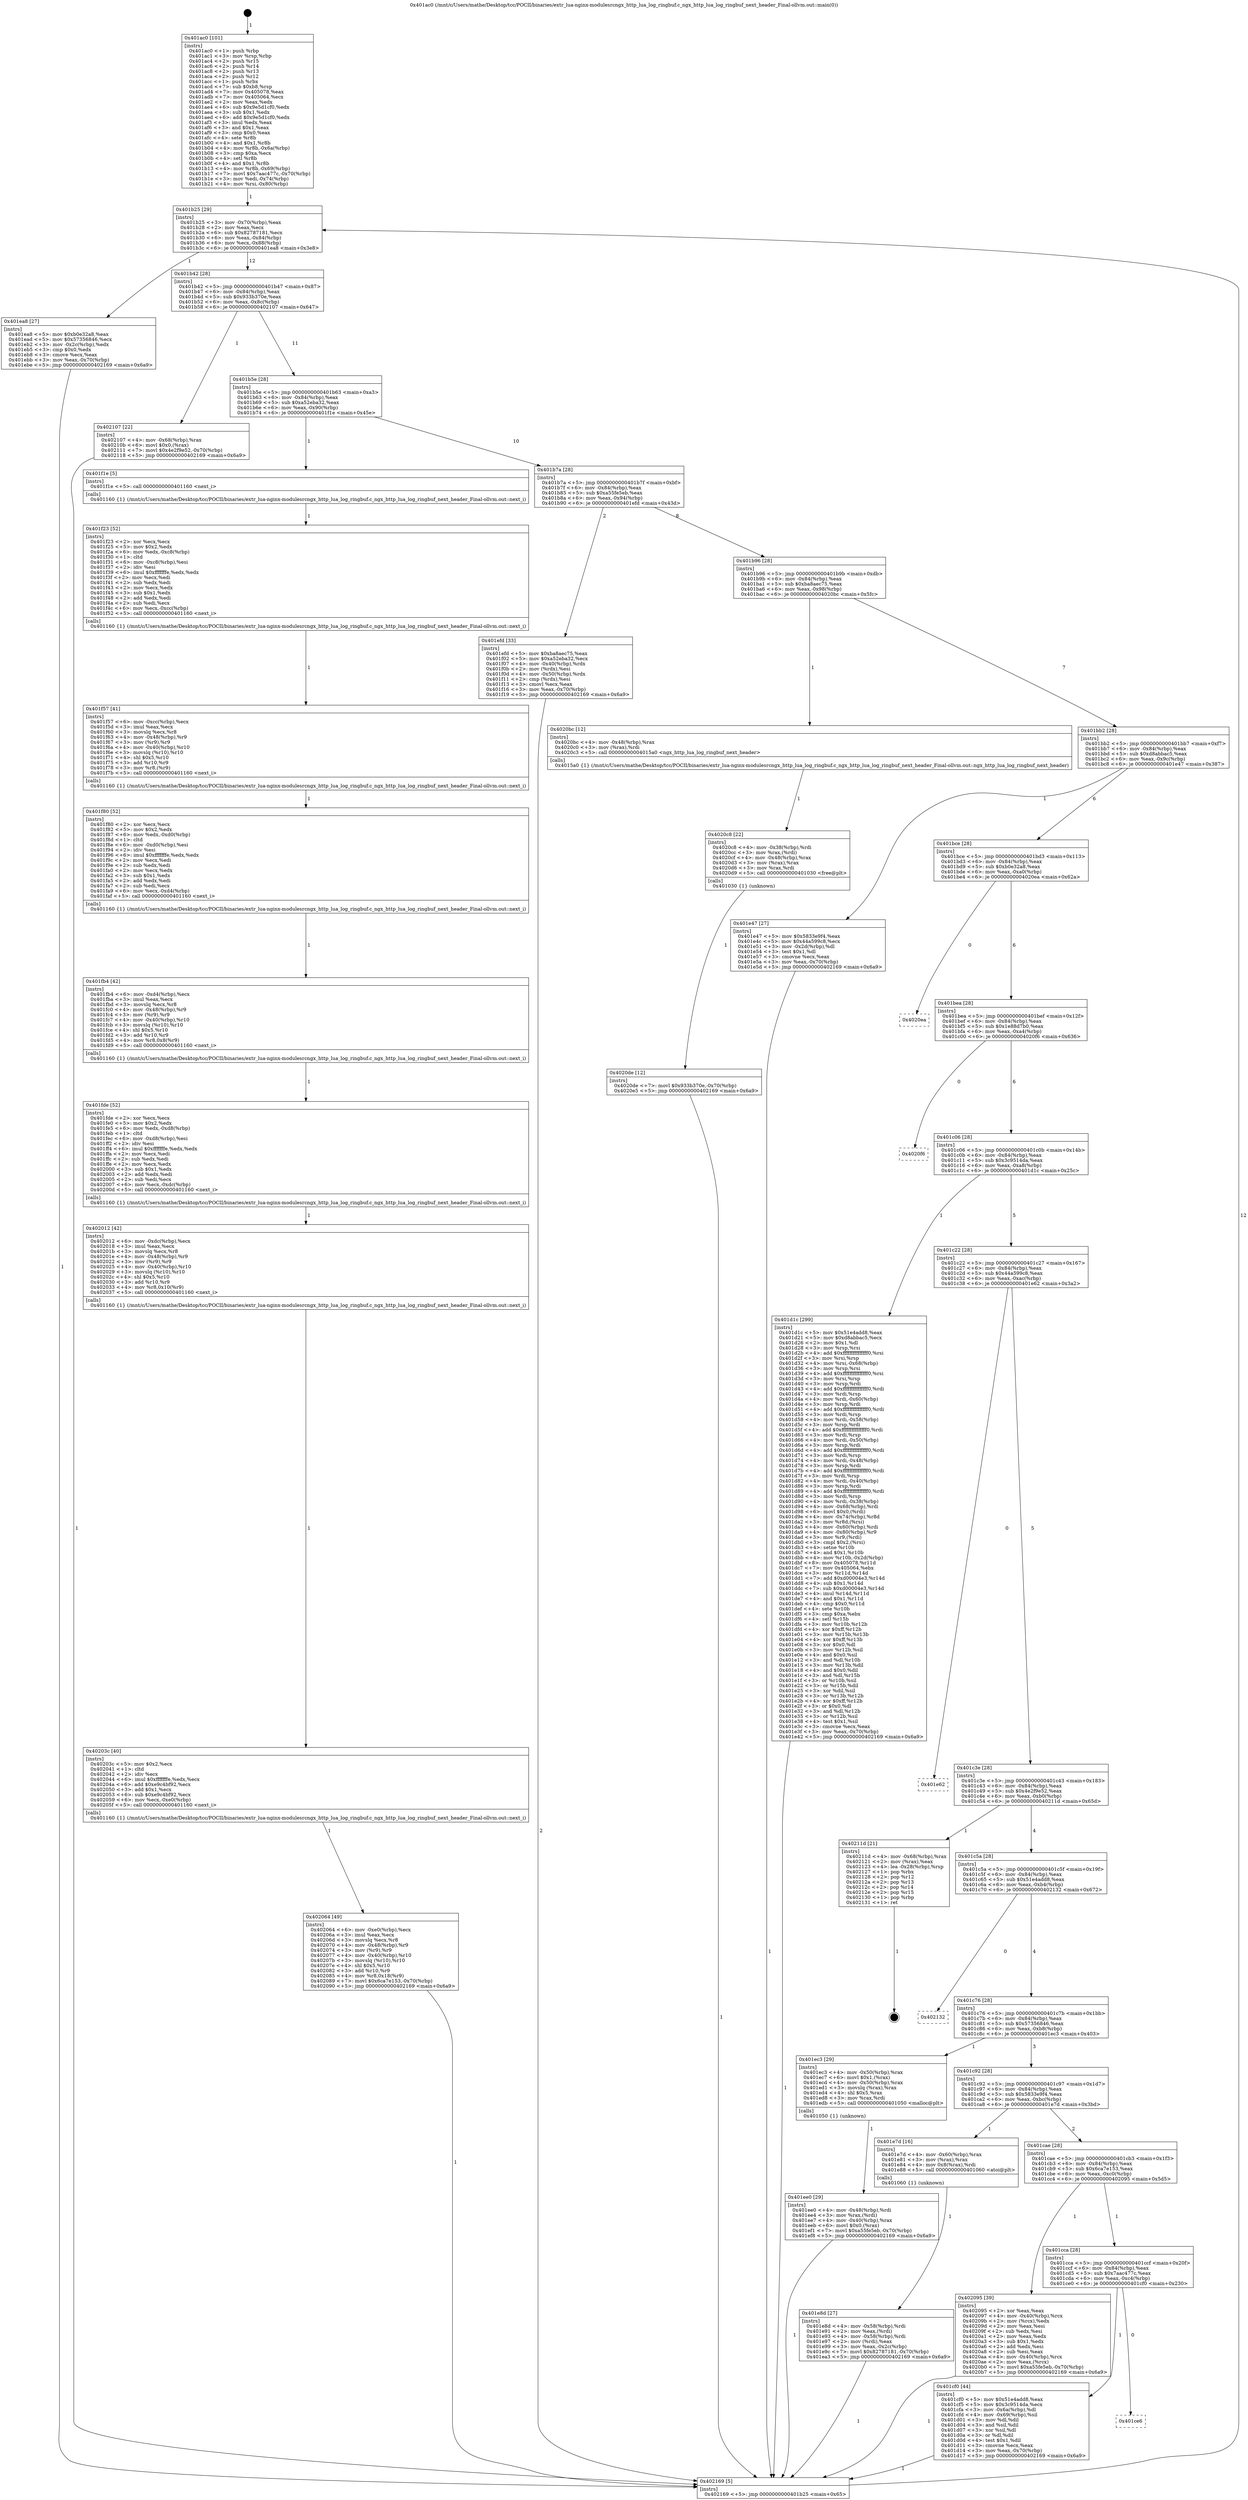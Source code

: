 digraph "0x401ac0" {
  label = "0x401ac0 (/mnt/c/Users/mathe/Desktop/tcc/POCII/binaries/extr_lua-nginx-modulesrcngx_http_lua_log_ringbuf.c_ngx_http_lua_log_ringbuf_next_header_Final-ollvm.out::main(0))"
  labelloc = "t"
  node[shape=record]

  Entry [label="",width=0.3,height=0.3,shape=circle,fillcolor=black,style=filled]
  "0x401b25" [label="{
     0x401b25 [29]\l
     | [instrs]\l
     &nbsp;&nbsp;0x401b25 \<+3\>: mov -0x70(%rbp),%eax\l
     &nbsp;&nbsp;0x401b28 \<+2\>: mov %eax,%ecx\l
     &nbsp;&nbsp;0x401b2a \<+6\>: sub $0x82787181,%ecx\l
     &nbsp;&nbsp;0x401b30 \<+6\>: mov %eax,-0x84(%rbp)\l
     &nbsp;&nbsp;0x401b36 \<+6\>: mov %ecx,-0x88(%rbp)\l
     &nbsp;&nbsp;0x401b3c \<+6\>: je 0000000000401ea8 \<main+0x3e8\>\l
  }"]
  "0x401ea8" [label="{
     0x401ea8 [27]\l
     | [instrs]\l
     &nbsp;&nbsp;0x401ea8 \<+5\>: mov $0xb0e32a8,%eax\l
     &nbsp;&nbsp;0x401ead \<+5\>: mov $0x57356846,%ecx\l
     &nbsp;&nbsp;0x401eb2 \<+3\>: mov -0x2c(%rbp),%edx\l
     &nbsp;&nbsp;0x401eb5 \<+3\>: cmp $0x0,%edx\l
     &nbsp;&nbsp;0x401eb8 \<+3\>: cmove %ecx,%eax\l
     &nbsp;&nbsp;0x401ebb \<+3\>: mov %eax,-0x70(%rbp)\l
     &nbsp;&nbsp;0x401ebe \<+5\>: jmp 0000000000402169 \<main+0x6a9\>\l
  }"]
  "0x401b42" [label="{
     0x401b42 [28]\l
     | [instrs]\l
     &nbsp;&nbsp;0x401b42 \<+5\>: jmp 0000000000401b47 \<main+0x87\>\l
     &nbsp;&nbsp;0x401b47 \<+6\>: mov -0x84(%rbp),%eax\l
     &nbsp;&nbsp;0x401b4d \<+5\>: sub $0x933b370e,%eax\l
     &nbsp;&nbsp;0x401b52 \<+6\>: mov %eax,-0x8c(%rbp)\l
     &nbsp;&nbsp;0x401b58 \<+6\>: je 0000000000402107 \<main+0x647\>\l
  }"]
  Exit [label="",width=0.3,height=0.3,shape=circle,fillcolor=black,style=filled,peripheries=2]
  "0x402107" [label="{
     0x402107 [22]\l
     | [instrs]\l
     &nbsp;&nbsp;0x402107 \<+4\>: mov -0x68(%rbp),%rax\l
     &nbsp;&nbsp;0x40210b \<+6\>: movl $0x0,(%rax)\l
     &nbsp;&nbsp;0x402111 \<+7\>: movl $0x4e2f9e52,-0x70(%rbp)\l
     &nbsp;&nbsp;0x402118 \<+5\>: jmp 0000000000402169 \<main+0x6a9\>\l
  }"]
  "0x401b5e" [label="{
     0x401b5e [28]\l
     | [instrs]\l
     &nbsp;&nbsp;0x401b5e \<+5\>: jmp 0000000000401b63 \<main+0xa3\>\l
     &nbsp;&nbsp;0x401b63 \<+6\>: mov -0x84(%rbp),%eax\l
     &nbsp;&nbsp;0x401b69 \<+5\>: sub $0xa52eba32,%eax\l
     &nbsp;&nbsp;0x401b6e \<+6\>: mov %eax,-0x90(%rbp)\l
     &nbsp;&nbsp;0x401b74 \<+6\>: je 0000000000401f1e \<main+0x45e\>\l
  }"]
  "0x4020de" [label="{
     0x4020de [12]\l
     | [instrs]\l
     &nbsp;&nbsp;0x4020de \<+7\>: movl $0x933b370e,-0x70(%rbp)\l
     &nbsp;&nbsp;0x4020e5 \<+5\>: jmp 0000000000402169 \<main+0x6a9\>\l
  }"]
  "0x401f1e" [label="{
     0x401f1e [5]\l
     | [instrs]\l
     &nbsp;&nbsp;0x401f1e \<+5\>: call 0000000000401160 \<next_i\>\l
     | [calls]\l
     &nbsp;&nbsp;0x401160 \{1\} (/mnt/c/Users/mathe/Desktop/tcc/POCII/binaries/extr_lua-nginx-modulesrcngx_http_lua_log_ringbuf.c_ngx_http_lua_log_ringbuf_next_header_Final-ollvm.out::next_i)\l
  }"]
  "0x401b7a" [label="{
     0x401b7a [28]\l
     | [instrs]\l
     &nbsp;&nbsp;0x401b7a \<+5\>: jmp 0000000000401b7f \<main+0xbf\>\l
     &nbsp;&nbsp;0x401b7f \<+6\>: mov -0x84(%rbp),%eax\l
     &nbsp;&nbsp;0x401b85 \<+5\>: sub $0xa55fe5eb,%eax\l
     &nbsp;&nbsp;0x401b8a \<+6\>: mov %eax,-0x94(%rbp)\l
     &nbsp;&nbsp;0x401b90 \<+6\>: je 0000000000401efd \<main+0x43d\>\l
  }"]
  "0x4020c8" [label="{
     0x4020c8 [22]\l
     | [instrs]\l
     &nbsp;&nbsp;0x4020c8 \<+4\>: mov -0x38(%rbp),%rdi\l
     &nbsp;&nbsp;0x4020cc \<+3\>: mov %rax,(%rdi)\l
     &nbsp;&nbsp;0x4020cf \<+4\>: mov -0x48(%rbp),%rax\l
     &nbsp;&nbsp;0x4020d3 \<+3\>: mov (%rax),%rax\l
     &nbsp;&nbsp;0x4020d6 \<+3\>: mov %rax,%rdi\l
     &nbsp;&nbsp;0x4020d9 \<+5\>: call 0000000000401030 \<free@plt\>\l
     | [calls]\l
     &nbsp;&nbsp;0x401030 \{1\} (unknown)\l
  }"]
  "0x401efd" [label="{
     0x401efd [33]\l
     | [instrs]\l
     &nbsp;&nbsp;0x401efd \<+5\>: mov $0xba8aec75,%eax\l
     &nbsp;&nbsp;0x401f02 \<+5\>: mov $0xa52eba32,%ecx\l
     &nbsp;&nbsp;0x401f07 \<+4\>: mov -0x40(%rbp),%rdx\l
     &nbsp;&nbsp;0x401f0b \<+2\>: mov (%rdx),%esi\l
     &nbsp;&nbsp;0x401f0d \<+4\>: mov -0x50(%rbp),%rdx\l
     &nbsp;&nbsp;0x401f11 \<+2\>: cmp (%rdx),%esi\l
     &nbsp;&nbsp;0x401f13 \<+3\>: cmovl %ecx,%eax\l
     &nbsp;&nbsp;0x401f16 \<+3\>: mov %eax,-0x70(%rbp)\l
     &nbsp;&nbsp;0x401f19 \<+5\>: jmp 0000000000402169 \<main+0x6a9\>\l
  }"]
  "0x401b96" [label="{
     0x401b96 [28]\l
     | [instrs]\l
     &nbsp;&nbsp;0x401b96 \<+5\>: jmp 0000000000401b9b \<main+0xdb\>\l
     &nbsp;&nbsp;0x401b9b \<+6\>: mov -0x84(%rbp),%eax\l
     &nbsp;&nbsp;0x401ba1 \<+5\>: sub $0xba8aec75,%eax\l
     &nbsp;&nbsp;0x401ba6 \<+6\>: mov %eax,-0x98(%rbp)\l
     &nbsp;&nbsp;0x401bac \<+6\>: je 00000000004020bc \<main+0x5fc\>\l
  }"]
  "0x402064" [label="{
     0x402064 [49]\l
     | [instrs]\l
     &nbsp;&nbsp;0x402064 \<+6\>: mov -0xe0(%rbp),%ecx\l
     &nbsp;&nbsp;0x40206a \<+3\>: imul %eax,%ecx\l
     &nbsp;&nbsp;0x40206d \<+3\>: movslq %ecx,%r8\l
     &nbsp;&nbsp;0x402070 \<+4\>: mov -0x48(%rbp),%r9\l
     &nbsp;&nbsp;0x402074 \<+3\>: mov (%r9),%r9\l
     &nbsp;&nbsp;0x402077 \<+4\>: mov -0x40(%rbp),%r10\l
     &nbsp;&nbsp;0x40207b \<+3\>: movslq (%r10),%r10\l
     &nbsp;&nbsp;0x40207e \<+4\>: shl $0x5,%r10\l
     &nbsp;&nbsp;0x402082 \<+3\>: add %r10,%r9\l
     &nbsp;&nbsp;0x402085 \<+4\>: mov %r8,0x18(%r9)\l
     &nbsp;&nbsp;0x402089 \<+7\>: movl $0x6ca7e153,-0x70(%rbp)\l
     &nbsp;&nbsp;0x402090 \<+5\>: jmp 0000000000402169 \<main+0x6a9\>\l
  }"]
  "0x4020bc" [label="{
     0x4020bc [12]\l
     | [instrs]\l
     &nbsp;&nbsp;0x4020bc \<+4\>: mov -0x48(%rbp),%rax\l
     &nbsp;&nbsp;0x4020c0 \<+3\>: mov (%rax),%rdi\l
     &nbsp;&nbsp;0x4020c3 \<+5\>: call 00000000004015a0 \<ngx_http_lua_log_ringbuf_next_header\>\l
     | [calls]\l
     &nbsp;&nbsp;0x4015a0 \{1\} (/mnt/c/Users/mathe/Desktop/tcc/POCII/binaries/extr_lua-nginx-modulesrcngx_http_lua_log_ringbuf.c_ngx_http_lua_log_ringbuf_next_header_Final-ollvm.out::ngx_http_lua_log_ringbuf_next_header)\l
  }"]
  "0x401bb2" [label="{
     0x401bb2 [28]\l
     | [instrs]\l
     &nbsp;&nbsp;0x401bb2 \<+5\>: jmp 0000000000401bb7 \<main+0xf7\>\l
     &nbsp;&nbsp;0x401bb7 \<+6\>: mov -0x84(%rbp),%eax\l
     &nbsp;&nbsp;0x401bbd \<+5\>: sub $0xd8abbac5,%eax\l
     &nbsp;&nbsp;0x401bc2 \<+6\>: mov %eax,-0x9c(%rbp)\l
     &nbsp;&nbsp;0x401bc8 \<+6\>: je 0000000000401e47 \<main+0x387\>\l
  }"]
  "0x40203c" [label="{
     0x40203c [40]\l
     | [instrs]\l
     &nbsp;&nbsp;0x40203c \<+5\>: mov $0x2,%ecx\l
     &nbsp;&nbsp;0x402041 \<+1\>: cltd\l
     &nbsp;&nbsp;0x402042 \<+2\>: idiv %ecx\l
     &nbsp;&nbsp;0x402044 \<+6\>: imul $0xfffffffe,%edx,%ecx\l
     &nbsp;&nbsp;0x40204a \<+6\>: add $0xe9c4bf92,%ecx\l
     &nbsp;&nbsp;0x402050 \<+3\>: add $0x1,%ecx\l
     &nbsp;&nbsp;0x402053 \<+6\>: sub $0xe9c4bf92,%ecx\l
     &nbsp;&nbsp;0x402059 \<+6\>: mov %ecx,-0xe0(%rbp)\l
     &nbsp;&nbsp;0x40205f \<+5\>: call 0000000000401160 \<next_i\>\l
     | [calls]\l
     &nbsp;&nbsp;0x401160 \{1\} (/mnt/c/Users/mathe/Desktop/tcc/POCII/binaries/extr_lua-nginx-modulesrcngx_http_lua_log_ringbuf.c_ngx_http_lua_log_ringbuf_next_header_Final-ollvm.out::next_i)\l
  }"]
  "0x401e47" [label="{
     0x401e47 [27]\l
     | [instrs]\l
     &nbsp;&nbsp;0x401e47 \<+5\>: mov $0x5833e9f4,%eax\l
     &nbsp;&nbsp;0x401e4c \<+5\>: mov $0x44a599c8,%ecx\l
     &nbsp;&nbsp;0x401e51 \<+3\>: mov -0x2d(%rbp),%dl\l
     &nbsp;&nbsp;0x401e54 \<+3\>: test $0x1,%dl\l
     &nbsp;&nbsp;0x401e57 \<+3\>: cmovne %ecx,%eax\l
     &nbsp;&nbsp;0x401e5a \<+3\>: mov %eax,-0x70(%rbp)\l
     &nbsp;&nbsp;0x401e5d \<+5\>: jmp 0000000000402169 \<main+0x6a9\>\l
  }"]
  "0x401bce" [label="{
     0x401bce [28]\l
     | [instrs]\l
     &nbsp;&nbsp;0x401bce \<+5\>: jmp 0000000000401bd3 \<main+0x113\>\l
     &nbsp;&nbsp;0x401bd3 \<+6\>: mov -0x84(%rbp),%eax\l
     &nbsp;&nbsp;0x401bd9 \<+5\>: sub $0xb0e32a8,%eax\l
     &nbsp;&nbsp;0x401bde \<+6\>: mov %eax,-0xa0(%rbp)\l
     &nbsp;&nbsp;0x401be4 \<+6\>: je 00000000004020ea \<main+0x62a\>\l
  }"]
  "0x402012" [label="{
     0x402012 [42]\l
     | [instrs]\l
     &nbsp;&nbsp;0x402012 \<+6\>: mov -0xdc(%rbp),%ecx\l
     &nbsp;&nbsp;0x402018 \<+3\>: imul %eax,%ecx\l
     &nbsp;&nbsp;0x40201b \<+3\>: movslq %ecx,%r8\l
     &nbsp;&nbsp;0x40201e \<+4\>: mov -0x48(%rbp),%r9\l
     &nbsp;&nbsp;0x402022 \<+3\>: mov (%r9),%r9\l
     &nbsp;&nbsp;0x402025 \<+4\>: mov -0x40(%rbp),%r10\l
     &nbsp;&nbsp;0x402029 \<+3\>: movslq (%r10),%r10\l
     &nbsp;&nbsp;0x40202c \<+4\>: shl $0x5,%r10\l
     &nbsp;&nbsp;0x402030 \<+3\>: add %r10,%r9\l
     &nbsp;&nbsp;0x402033 \<+4\>: mov %r8,0x10(%r9)\l
     &nbsp;&nbsp;0x402037 \<+5\>: call 0000000000401160 \<next_i\>\l
     | [calls]\l
     &nbsp;&nbsp;0x401160 \{1\} (/mnt/c/Users/mathe/Desktop/tcc/POCII/binaries/extr_lua-nginx-modulesrcngx_http_lua_log_ringbuf.c_ngx_http_lua_log_ringbuf_next_header_Final-ollvm.out::next_i)\l
  }"]
  "0x4020ea" [label="{
     0x4020ea\l
  }", style=dashed]
  "0x401bea" [label="{
     0x401bea [28]\l
     | [instrs]\l
     &nbsp;&nbsp;0x401bea \<+5\>: jmp 0000000000401bef \<main+0x12f\>\l
     &nbsp;&nbsp;0x401bef \<+6\>: mov -0x84(%rbp),%eax\l
     &nbsp;&nbsp;0x401bf5 \<+5\>: sub $0x1e88d7b0,%eax\l
     &nbsp;&nbsp;0x401bfa \<+6\>: mov %eax,-0xa4(%rbp)\l
     &nbsp;&nbsp;0x401c00 \<+6\>: je 00000000004020f6 \<main+0x636\>\l
  }"]
  "0x401fde" [label="{
     0x401fde [52]\l
     | [instrs]\l
     &nbsp;&nbsp;0x401fde \<+2\>: xor %ecx,%ecx\l
     &nbsp;&nbsp;0x401fe0 \<+5\>: mov $0x2,%edx\l
     &nbsp;&nbsp;0x401fe5 \<+6\>: mov %edx,-0xd8(%rbp)\l
     &nbsp;&nbsp;0x401feb \<+1\>: cltd\l
     &nbsp;&nbsp;0x401fec \<+6\>: mov -0xd8(%rbp),%esi\l
     &nbsp;&nbsp;0x401ff2 \<+2\>: idiv %esi\l
     &nbsp;&nbsp;0x401ff4 \<+6\>: imul $0xfffffffe,%edx,%edx\l
     &nbsp;&nbsp;0x401ffa \<+2\>: mov %ecx,%edi\l
     &nbsp;&nbsp;0x401ffc \<+2\>: sub %edx,%edi\l
     &nbsp;&nbsp;0x401ffe \<+2\>: mov %ecx,%edx\l
     &nbsp;&nbsp;0x402000 \<+3\>: sub $0x1,%edx\l
     &nbsp;&nbsp;0x402003 \<+2\>: add %edx,%edi\l
     &nbsp;&nbsp;0x402005 \<+2\>: sub %edi,%ecx\l
     &nbsp;&nbsp;0x402007 \<+6\>: mov %ecx,-0xdc(%rbp)\l
     &nbsp;&nbsp;0x40200d \<+5\>: call 0000000000401160 \<next_i\>\l
     | [calls]\l
     &nbsp;&nbsp;0x401160 \{1\} (/mnt/c/Users/mathe/Desktop/tcc/POCII/binaries/extr_lua-nginx-modulesrcngx_http_lua_log_ringbuf.c_ngx_http_lua_log_ringbuf_next_header_Final-ollvm.out::next_i)\l
  }"]
  "0x4020f6" [label="{
     0x4020f6\l
  }", style=dashed]
  "0x401c06" [label="{
     0x401c06 [28]\l
     | [instrs]\l
     &nbsp;&nbsp;0x401c06 \<+5\>: jmp 0000000000401c0b \<main+0x14b\>\l
     &nbsp;&nbsp;0x401c0b \<+6\>: mov -0x84(%rbp),%eax\l
     &nbsp;&nbsp;0x401c11 \<+5\>: sub $0x3c9514da,%eax\l
     &nbsp;&nbsp;0x401c16 \<+6\>: mov %eax,-0xa8(%rbp)\l
     &nbsp;&nbsp;0x401c1c \<+6\>: je 0000000000401d1c \<main+0x25c\>\l
  }"]
  "0x401fb4" [label="{
     0x401fb4 [42]\l
     | [instrs]\l
     &nbsp;&nbsp;0x401fb4 \<+6\>: mov -0xd4(%rbp),%ecx\l
     &nbsp;&nbsp;0x401fba \<+3\>: imul %eax,%ecx\l
     &nbsp;&nbsp;0x401fbd \<+3\>: movslq %ecx,%r8\l
     &nbsp;&nbsp;0x401fc0 \<+4\>: mov -0x48(%rbp),%r9\l
     &nbsp;&nbsp;0x401fc4 \<+3\>: mov (%r9),%r9\l
     &nbsp;&nbsp;0x401fc7 \<+4\>: mov -0x40(%rbp),%r10\l
     &nbsp;&nbsp;0x401fcb \<+3\>: movslq (%r10),%r10\l
     &nbsp;&nbsp;0x401fce \<+4\>: shl $0x5,%r10\l
     &nbsp;&nbsp;0x401fd2 \<+3\>: add %r10,%r9\l
     &nbsp;&nbsp;0x401fd5 \<+4\>: mov %r8,0x8(%r9)\l
     &nbsp;&nbsp;0x401fd9 \<+5\>: call 0000000000401160 \<next_i\>\l
     | [calls]\l
     &nbsp;&nbsp;0x401160 \{1\} (/mnt/c/Users/mathe/Desktop/tcc/POCII/binaries/extr_lua-nginx-modulesrcngx_http_lua_log_ringbuf.c_ngx_http_lua_log_ringbuf_next_header_Final-ollvm.out::next_i)\l
  }"]
  "0x401d1c" [label="{
     0x401d1c [299]\l
     | [instrs]\l
     &nbsp;&nbsp;0x401d1c \<+5\>: mov $0x51e4add8,%eax\l
     &nbsp;&nbsp;0x401d21 \<+5\>: mov $0xd8abbac5,%ecx\l
     &nbsp;&nbsp;0x401d26 \<+2\>: mov $0x1,%dl\l
     &nbsp;&nbsp;0x401d28 \<+3\>: mov %rsp,%rsi\l
     &nbsp;&nbsp;0x401d2b \<+4\>: add $0xfffffffffffffff0,%rsi\l
     &nbsp;&nbsp;0x401d2f \<+3\>: mov %rsi,%rsp\l
     &nbsp;&nbsp;0x401d32 \<+4\>: mov %rsi,-0x68(%rbp)\l
     &nbsp;&nbsp;0x401d36 \<+3\>: mov %rsp,%rsi\l
     &nbsp;&nbsp;0x401d39 \<+4\>: add $0xfffffffffffffff0,%rsi\l
     &nbsp;&nbsp;0x401d3d \<+3\>: mov %rsi,%rsp\l
     &nbsp;&nbsp;0x401d40 \<+3\>: mov %rsp,%rdi\l
     &nbsp;&nbsp;0x401d43 \<+4\>: add $0xfffffffffffffff0,%rdi\l
     &nbsp;&nbsp;0x401d47 \<+3\>: mov %rdi,%rsp\l
     &nbsp;&nbsp;0x401d4a \<+4\>: mov %rdi,-0x60(%rbp)\l
     &nbsp;&nbsp;0x401d4e \<+3\>: mov %rsp,%rdi\l
     &nbsp;&nbsp;0x401d51 \<+4\>: add $0xfffffffffffffff0,%rdi\l
     &nbsp;&nbsp;0x401d55 \<+3\>: mov %rdi,%rsp\l
     &nbsp;&nbsp;0x401d58 \<+4\>: mov %rdi,-0x58(%rbp)\l
     &nbsp;&nbsp;0x401d5c \<+3\>: mov %rsp,%rdi\l
     &nbsp;&nbsp;0x401d5f \<+4\>: add $0xfffffffffffffff0,%rdi\l
     &nbsp;&nbsp;0x401d63 \<+3\>: mov %rdi,%rsp\l
     &nbsp;&nbsp;0x401d66 \<+4\>: mov %rdi,-0x50(%rbp)\l
     &nbsp;&nbsp;0x401d6a \<+3\>: mov %rsp,%rdi\l
     &nbsp;&nbsp;0x401d6d \<+4\>: add $0xfffffffffffffff0,%rdi\l
     &nbsp;&nbsp;0x401d71 \<+3\>: mov %rdi,%rsp\l
     &nbsp;&nbsp;0x401d74 \<+4\>: mov %rdi,-0x48(%rbp)\l
     &nbsp;&nbsp;0x401d78 \<+3\>: mov %rsp,%rdi\l
     &nbsp;&nbsp;0x401d7b \<+4\>: add $0xfffffffffffffff0,%rdi\l
     &nbsp;&nbsp;0x401d7f \<+3\>: mov %rdi,%rsp\l
     &nbsp;&nbsp;0x401d82 \<+4\>: mov %rdi,-0x40(%rbp)\l
     &nbsp;&nbsp;0x401d86 \<+3\>: mov %rsp,%rdi\l
     &nbsp;&nbsp;0x401d89 \<+4\>: add $0xfffffffffffffff0,%rdi\l
     &nbsp;&nbsp;0x401d8d \<+3\>: mov %rdi,%rsp\l
     &nbsp;&nbsp;0x401d90 \<+4\>: mov %rdi,-0x38(%rbp)\l
     &nbsp;&nbsp;0x401d94 \<+4\>: mov -0x68(%rbp),%rdi\l
     &nbsp;&nbsp;0x401d98 \<+6\>: movl $0x0,(%rdi)\l
     &nbsp;&nbsp;0x401d9e \<+4\>: mov -0x74(%rbp),%r8d\l
     &nbsp;&nbsp;0x401da2 \<+3\>: mov %r8d,(%rsi)\l
     &nbsp;&nbsp;0x401da5 \<+4\>: mov -0x60(%rbp),%rdi\l
     &nbsp;&nbsp;0x401da9 \<+4\>: mov -0x80(%rbp),%r9\l
     &nbsp;&nbsp;0x401dad \<+3\>: mov %r9,(%rdi)\l
     &nbsp;&nbsp;0x401db0 \<+3\>: cmpl $0x2,(%rsi)\l
     &nbsp;&nbsp;0x401db3 \<+4\>: setne %r10b\l
     &nbsp;&nbsp;0x401db7 \<+4\>: and $0x1,%r10b\l
     &nbsp;&nbsp;0x401dbb \<+4\>: mov %r10b,-0x2d(%rbp)\l
     &nbsp;&nbsp;0x401dbf \<+8\>: mov 0x405078,%r11d\l
     &nbsp;&nbsp;0x401dc7 \<+7\>: mov 0x405064,%ebx\l
     &nbsp;&nbsp;0x401dce \<+3\>: mov %r11d,%r14d\l
     &nbsp;&nbsp;0x401dd1 \<+7\>: add $0xd00004e3,%r14d\l
     &nbsp;&nbsp;0x401dd8 \<+4\>: sub $0x1,%r14d\l
     &nbsp;&nbsp;0x401ddc \<+7\>: sub $0xd00004e3,%r14d\l
     &nbsp;&nbsp;0x401de3 \<+4\>: imul %r14d,%r11d\l
     &nbsp;&nbsp;0x401de7 \<+4\>: and $0x1,%r11d\l
     &nbsp;&nbsp;0x401deb \<+4\>: cmp $0x0,%r11d\l
     &nbsp;&nbsp;0x401def \<+4\>: sete %r10b\l
     &nbsp;&nbsp;0x401df3 \<+3\>: cmp $0xa,%ebx\l
     &nbsp;&nbsp;0x401df6 \<+4\>: setl %r15b\l
     &nbsp;&nbsp;0x401dfa \<+3\>: mov %r10b,%r12b\l
     &nbsp;&nbsp;0x401dfd \<+4\>: xor $0xff,%r12b\l
     &nbsp;&nbsp;0x401e01 \<+3\>: mov %r15b,%r13b\l
     &nbsp;&nbsp;0x401e04 \<+4\>: xor $0xff,%r13b\l
     &nbsp;&nbsp;0x401e08 \<+3\>: xor $0x0,%dl\l
     &nbsp;&nbsp;0x401e0b \<+3\>: mov %r12b,%sil\l
     &nbsp;&nbsp;0x401e0e \<+4\>: and $0x0,%sil\l
     &nbsp;&nbsp;0x401e12 \<+3\>: and %dl,%r10b\l
     &nbsp;&nbsp;0x401e15 \<+3\>: mov %r13b,%dil\l
     &nbsp;&nbsp;0x401e18 \<+4\>: and $0x0,%dil\l
     &nbsp;&nbsp;0x401e1c \<+3\>: and %dl,%r15b\l
     &nbsp;&nbsp;0x401e1f \<+3\>: or %r10b,%sil\l
     &nbsp;&nbsp;0x401e22 \<+3\>: or %r15b,%dil\l
     &nbsp;&nbsp;0x401e25 \<+3\>: xor %dil,%sil\l
     &nbsp;&nbsp;0x401e28 \<+3\>: or %r13b,%r12b\l
     &nbsp;&nbsp;0x401e2b \<+4\>: xor $0xff,%r12b\l
     &nbsp;&nbsp;0x401e2f \<+3\>: or $0x0,%dl\l
     &nbsp;&nbsp;0x401e32 \<+3\>: and %dl,%r12b\l
     &nbsp;&nbsp;0x401e35 \<+3\>: or %r12b,%sil\l
     &nbsp;&nbsp;0x401e38 \<+4\>: test $0x1,%sil\l
     &nbsp;&nbsp;0x401e3c \<+3\>: cmovne %ecx,%eax\l
     &nbsp;&nbsp;0x401e3f \<+3\>: mov %eax,-0x70(%rbp)\l
     &nbsp;&nbsp;0x401e42 \<+5\>: jmp 0000000000402169 \<main+0x6a9\>\l
  }"]
  "0x401c22" [label="{
     0x401c22 [28]\l
     | [instrs]\l
     &nbsp;&nbsp;0x401c22 \<+5\>: jmp 0000000000401c27 \<main+0x167\>\l
     &nbsp;&nbsp;0x401c27 \<+6\>: mov -0x84(%rbp),%eax\l
     &nbsp;&nbsp;0x401c2d \<+5\>: sub $0x44a599c8,%eax\l
     &nbsp;&nbsp;0x401c32 \<+6\>: mov %eax,-0xac(%rbp)\l
     &nbsp;&nbsp;0x401c38 \<+6\>: je 0000000000401e62 \<main+0x3a2\>\l
  }"]
  "0x401f80" [label="{
     0x401f80 [52]\l
     | [instrs]\l
     &nbsp;&nbsp;0x401f80 \<+2\>: xor %ecx,%ecx\l
     &nbsp;&nbsp;0x401f82 \<+5\>: mov $0x2,%edx\l
     &nbsp;&nbsp;0x401f87 \<+6\>: mov %edx,-0xd0(%rbp)\l
     &nbsp;&nbsp;0x401f8d \<+1\>: cltd\l
     &nbsp;&nbsp;0x401f8e \<+6\>: mov -0xd0(%rbp),%esi\l
     &nbsp;&nbsp;0x401f94 \<+2\>: idiv %esi\l
     &nbsp;&nbsp;0x401f96 \<+6\>: imul $0xfffffffe,%edx,%edx\l
     &nbsp;&nbsp;0x401f9c \<+2\>: mov %ecx,%edi\l
     &nbsp;&nbsp;0x401f9e \<+2\>: sub %edx,%edi\l
     &nbsp;&nbsp;0x401fa0 \<+2\>: mov %ecx,%edx\l
     &nbsp;&nbsp;0x401fa2 \<+3\>: sub $0x1,%edx\l
     &nbsp;&nbsp;0x401fa5 \<+2\>: add %edx,%edi\l
     &nbsp;&nbsp;0x401fa7 \<+2\>: sub %edi,%ecx\l
     &nbsp;&nbsp;0x401fa9 \<+6\>: mov %ecx,-0xd4(%rbp)\l
     &nbsp;&nbsp;0x401faf \<+5\>: call 0000000000401160 \<next_i\>\l
     | [calls]\l
     &nbsp;&nbsp;0x401160 \{1\} (/mnt/c/Users/mathe/Desktop/tcc/POCII/binaries/extr_lua-nginx-modulesrcngx_http_lua_log_ringbuf.c_ngx_http_lua_log_ringbuf_next_header_Final-ollvm.out::next_i)\l
  }"]
  "0x401e62" [label="{
     0x401e62\l
  }", style=dashed]
  "0x401c3e" [label="{
     0x401c3e [28]\l
     | [instrs]\l
     &nbsp;&nbsp;0x401c3e \<+5\>: jmp 0000000000401c43 \<main+0x183\>\l
     &nbsp;&nbsp;0x401c43 \<+6\>: mov -0x84(%rbp),%eax\l
     &nbsp;&nbsp;0x401c49 \<+5\>: sub $0x4e2f9e52,%eax\l
     &nbsp;&nbsp;0x401c4e \<+6\>: mov %eax,-0xb0(%rbp)\l
     &nbsp;&nbsp;0x401c54 \<+6\>: je 000000000040211d \<main+0x65d\>\l
  }"]
  "0x401f57" [label="{
     0x401f57 [41]\l
     | [instrs]\l
     &nbsp;&nbsp;0x401f57 \<+6\>: mov -0xcc(%rbp),%ecx\l
     &nbsp;&nbsp;0x401f5d \<+3\>: imul %eax,%ecx\l
     &nbsp;&nbsp;0x401f60 \<+3\>: movslq %ecx,%r8\l
     &nbsp;&nbsp;0x401f63 \<+4\>: mov -0x48(%rbp),%r9\l
     &nbsp;&nbsp;0x401f67 \<+3\>: mov (%r9),%r9\l
     &nbsp;&nbsp;0x401f6a \<+4\>: mov -0x40(%rbp),%r10\l
     &nbsp;&nbsp;0x401f6e \<+3\>: movslq (%r10),%r10\l
     &nbsp;&nbsp;0x401f71 \<+4\>: shl $0x5,%r10\l
     &nbsp;&nbsp;0x401f75 \<+3\>: add %r10,%r9\l
     &nbsp;&nbsp;0x401f78 \<+3\>: mov %r8,(%r9)\l
     &nbsp;&nbsp;0x401f7b \<+5\>: call 0000000000401160 \<next_i\>\l
     | [calls]\l
     &nbsp;&nbsp;0x401160 \{1\} (/mnt/c/Users/mathe/Desktop/tcc/POCII/binaries/extr_lua-nginx-modulesrcngx_http_lua_log_ringbuf.c_ngx_http_lua_log_ringbuf_next_header_Final-ollvm.out::next_i)\l
  }"]
  "0x40211d" [label="{
     0x40211d [21]\l
     | [instrs]\l
     &nbsp;&nbsp;0x40211d \<+4\>: mov -0x68(%rbp),%rax\l
     &nbsp;&nbsp;0x402121 \<+2\>: mov (%rax),%eax\l
     &nbsp;&nbsp;0x402123 \<+4\>: lea -0x28(%rbp),%rsp\l
     &nbsp;&nbsp;0x402127 \<+1\>: pop %rbx\l
     &nbsp;&nbsp;0x402128 \<+2\>: pop %r12\l
     &nbsp;&nbsp;0x40212a \<+2\>: pop %r13\l
     &nbsp;&nbsp;0x40212c \<+2\>: pop %r14\l
     &nbsp;&nbsp;0x40212e \<+2\>: pop %r15\l
     &nbsp;&nbsp;0x402130 \<+1\>: pop %rbp\l
     &nbsp;&nbsp;0x402131 \<+1\>: ret\l
  }"]
  "0x401c5a" [label="{
     0x401c5a [28]\l
     | [instrs]\l
     &nbsp;&nbsp;0x401c5a \<+5\>: jmp 0000000000401c5f \<main+0x19f\>\l
     &nbsp;&nbsp;0x401c5f \<+6\>: mov -0x84(%rbp),%eax\l
     &nbsp;&nbsp;0x401c65 \<+5\>: sub $0x51e4add8,%eax\l
     &nbsp;&nbsp;0x401c6a \<+6\>: mov %eax,-0xb4(%rbp)\l
     &nbsp;&nbsp;0x401c70 \<+6\>: je 0000000000402132 \<main+0x672\>\l
  }"]
  "0x401f23" [label="{
     0x401f23 [52]\l
     | [instrs]\l
     &nbsp;&nbsp;0x401f23 \<+2\>: xor %ecx,%ecx\l
     &nbsp;&nbsp;0x401f25 \<+5\>: mov $0x2,%edx\l
     &nbsp;&nbsp;0x401f2a \<+6\>: mov %edx,-0xc8(%rbp)\l
     &nbsp;&nbsp;0x401f30 \<+1\>: cltd\l
     &nbsp;&nbsp;0x401f31 \<+6\>: mov -0xc8(%rbp),%esi\l
     &nbsp;&nbsp;0x401f37 \<+2\>: idiv %esi\l
     &nbsp;&nbsp;0x401f39 \<+6\>: imul $0xfffffffe,%edx,%edx\l
     &nbsp;&nbsp;0x401f3f \<+2\>: mov %ecx,%edi\l
     &nbsp;&nbsp;0x401f41 \<+2\>: sub %edx,%edi\l
     &nbsp;&nbsp;0x401f43 \<+2\>: mov %ecx,%edx\l
     &nbsp;&nbsp;0x401f45 \<+3\>: sub $0x1,%edx\l
     &nbsp;&nbsp;0x401f48 \<+2\>: add %edx,%edi\l
     &nbsp;&nbsp;0x401f4a \<+2\>: sub %edi,%ecx\l
     &nbsp;&nbsp;0x401f4c \<+6\>: mov %ecx,-0xcc(%rbp)\l
     &nbsp;&nbsp;0x401f52 \<+5\>: call 0000000000401160 \<next_i\>\l
     | [calls]\l
     &nbsp;&nbsp;0x401160 \{1\} (/mnt/c/Users/mathe/Desktop/tcc/POCII/binaries/extr_lua-nginx-modulesrcngx_http_lua_log_ringbuf.c_ngx_http_lua_log_ringbuf_next_header_Final-ollvm.out::next_i)\l
  }"]
  "0x402132" [label="{
     0x402132\l
  }", style=dashed]
  "0x401c76" [label="{
     0x401c76 [28]\l
     | [instrs]\l
     &nbsp;&nbsp;0x401c76 \<+5\>: jmp 0000000000401c7b \<main+0x1bb\>\l
     &nbsp;&nbsp;0x401c7b \<+6\>: mov -0x84(%rbp),%eax\l
     &nbsp;&nbsp;0x401c81 \<+5\>: sub $0x57356846,%eax\l
     &nbsp;&nbsp;0x401c86 \<+6\>: mov %eax,-0xb8(%rbp)\l
     &nbsp;&nbsp;0x401c8c \<+6\>: je 0000000000401ec3 \<main+0x403\>\l
  }"]
  "0x401ee0" [label="{
     0x401ee0 [29]\l
     | [instrs]\l
     &nbsp;&nbsp;0x401ee0 \<+4\>: mov -0x48(%rbp),%rdi\l
     &nbsp;&nbsp;0x401ee4 \<+3\>: mov %rax,(%rdi)\l
     &nbsp;&nbsp;0x401ee7 \<+4\>: mov -0x40(%rbp),%rax\l
     &nbsp;&nbsp;0x401eeb \<+6\>: movl $0x0,(%rax)\l
     &nbsp;&nbsp;0x401ef1 \<+7\>: movl $0xa55fe5eb,-0x70(%rbp)\l
     &nbsp;&nbsp;0x401ef8 \<+5\>: jmp 0000000000402169 \<main+0x6a9\>\l
  }"]
  "0x401ec3" [label="{
     0x401ec3 [29]\l
     | [instrs]\l
     &nbsp;&nbsp;0x401ec3 \<+4\>: mov -0x50(%rbp),%rax\l
     &nbsp;&nbsp;0x401ec7 \<+6\>: movl $0x1,(%rax)\l
     &nbsp;&nbsp;0x401ecd \<+4\>: mov -0x50(%rbp),%rax\l
     &nbsp;&nbsp;0x401ed1 \<+3\>: movslq (%rax),%rax\l
     &nbsp;&nbsp;0x401ed4 \<+4\>: shl $0x5,%rax\l
     &nbsp;&nbsp;0x401ed8 \<+3\>: mov %rax,%rdi\l
     &nbsp;&nbsp;0x401edb \<+5\>: call 0000000000401050 \<malloc@plt\>\l
     | [calls]\l
     &nbsp;&nbsp;0x401050 \{1\} (unknown)\l
  }"]
  "0x401c92" [label="{
     0x401c92 [28]\l
     | [instrs]\l
     &nbsp;&nbsp;0x401c92 \<+5\>: jmp 0000000000401c97 \<main+0x1d7\>\l
     &nbsp;&nbsp;0x401c97 \<+6\>: mov -0x84(%rbp),%eax\l
     &nbsp;&nbsp;0x401c9d \<+5\>: sub $0x5833e9f4,%eax\l
     &nbsp;&nbsp;0x401ca2 \<+6\>: mov %eax,-0xbc(%rbp)\l
     &nbsp;&nbsp;0x401ca8 \<+6\>: je 0000000000401e7d \<main+0x3bd\>\l
  }"]
  "0x401e8d" [label="{
     0x401e8d [27]\l
     | [instrs]\l
     &nbsp;&nbsp;0x401e8d \<+4\>: mov -0x58(%rbp),%rdi\l
     &nbsp;&nbsp;0x401e91 \<+2\>: mov %eax,(%rdi)\l
     &nbsp;&nbsp;0x401e93 \<+4\>: mov -0x58(%rbp),%rdi\l
     &nbsp;&nbsp;0x401e97 \<+2\>: mov (%rdi),%eax\l
     &nbsp;&nbsp;0x401e99 \<+3\>: mov %eax,-0x2c(%rbp)\l
     &nbsp;&nbsp;0x401e9c \<+7\>: movl $0x82787181,-0x70(%rbp)\l
     &nbsp;&nbsp;0x401ea3 \<+5\>: jmp 0000000000402169 \<main+0x6a9\>\l
  }"]
  "0x401e7d" [label="{
     0x401e7d [16]\l
     | [instrs]\l
     &nbsp;&nbsp;0x401e7d \<+4\>: mov -0x60(%rbp),%rax\l
     &nbsp;&nbsp;0x401e81 \<+3\>: mov (%rax),%rax\l
     &nbsp;&nbsp;0x401e84 \<+4\>: mov 0x8(%rax),%rdi\l
     &nbsp;&nbsp;0x401e88 \<+5\>: call 0000000000401060 \<atoi@plt\>\l
     | [calls]\l
     &nbsp;&nbsp;0x401060 \{1\} (unknown)\l
  }"]
  "0x401cae" [label="{
     0x401cae [28]\l
     | [instrs]\l
     &nbsp;&nbsp;0x401cae \<+5\>: jmp 0000000000401cb3 \<main+0x1f3\>\l
     &nbsp;&nbsp;0x401cb3 \<+6\>: mov -0x84(%rbp),%eax\l
     &nbsp;&nbsp;0x401cb9 \<+5\>: sub $0x6ca7e153,%eax\l
     &nbsp;&nbsp;0x401cbe \<+6\>: mov %eax,-0xc0(%rbp)\l
     &nbsp;&nbsp;0x401cc4 \<+6\>: je 0000000000402095 \<main+0x5d5\>\l
  }"]
  "0x401ac0" [label="{
     0x401ac0 [101]\l
     | [instrs]\l
     &nbsp;&nbsp;0x401ac0 \<+1\>: push %rbp\l
     &nbsp;&nbsp;0x401ac1 \<+3\>: mov %rsp,%rbp\l
     &nbsp;&nbsp;0x401ac4 \<+2\>: push %r15\l
     &nbsp;&nbsp;0x401ac6 \<+2\>: push %r14\l
     &nbsp;&nbsp;0x401ac8 \<+2\>: push %r13\l
     &nbsp;&nbsp;0x401aca \<+2\>: push %r12\l
     &nbsp;&nbsp;0x401acc \<+1\>: push %rbx\l
     &nbsp;&nbsp;0x401acd \<+7\>: sub $0xb8,%rsp\l
     &nbsp;&nbsp;0x401ad4 \<+7\>: mov 0x405078,%eax\l
     &nbsp;&nbsp;0x401adb \<+7\>: mov 0x405064,%ecx\l
     &nbsp;&nbsp;0x401ae2 \<+2\>: mov %eax,%edx\l
     &nbsp;&nbsp;0x401ae4 \<+6\>: sub $0x9e5d1cf0,%edx\l
     &nbsp;&nbsp;0x401aea \<+3\>: sub $0x1,%edx\l
     &nbsp;&nbsp;0x401aed \<+6\>: add $0x9e5d1cf0,%edx\l
     &nbsp;&nbsp;0x401af3 \<+3\>: imul %edx,%eax\l
     &nbsp;&nbsp;0x401af6 \<+3\>: and $0x1,%eax\l
     &nbsp;&nbsp;0x401af9 \<+3\>: cmp $0x0,%eax\l
     &nbsp;&nbsp;0x401afc \<+4\>: sete %r8b\l
     &nbsp;&nbsp;0x401b00 \<+4\>: and $0x1,%r8b\l
     &nbsp;&nbsp;0x401b04 \<+4\>: mov %r8b,-0x6a(%rbp)\l
     &nbsp;&nbsp;0x401b08 \<+3\>: cmp $0xa,%ecx\l
     &nbsp;&nbsp;0x401b0b \<+4\>: setl %r8b\l
     &nbsp;&nbsp;0x401b0f \<+4\>: and $0x1,%r8b\l
     &nbsp;&nbsp;0x401b13 \<+4\>: mov %r8b,-0x69(%rbp)\l
     &nbsp;&nbsp;0x401b17 \<+7\>: movl $0x7aac477c,-0x70(%rbp)\l
     &nbsp;&nbsp;0x401b1e \<+3\>: mov %edi,-0x74(%rbp)\l
     &nbsp;&nbsp;0x401b21 \<+4\>: mov %rsi,-0x80(%rbp)\l
  }"]
  "0x402095" [label="{
     0x402095 [39]\l
     | [instrs]\l
     &nbsp;&nbsp;0x402095 \<+2\>: xor %eax,%eax\l
     &nbsp;&nbsp;0x402097 \<+4\>: mov -0x40(%rbp),%rcx\l
     &nbsp;&nbsp;0x40209b \<+2\>: mov (%rcx),%edx\l
     &nbsp;&nbsp;0x40209d \<+2\>: mov %eax,%esi\l
     &nbsp;&nbsp;0x40209f \<+2\>: sub %edx,%esi\l
     &nbsp;&nbsp;0x4020a1 \<+2\>: mov %eax,%edx\l
     &nbsp;&nbsp;0x4020a3 \<+3\>: sub $0x1,%edx\l
     &nbsp;&nbsp;0x4020a6 \<+2\>: add %edx,%esi\l
     &nbsp;&nbsp;0x4020a8 \<+2\>: sub %esi,%eax\l
     &nbsp;&nbsp;0x4020aa \<+4\>: mov -0x40(%rbp),%rcx\l
     &nbsp;&nbsp;0x4020ae \<+2\>: mov %eax,(%rcx)\l
     &nbsp;&nbsp;0x4020b0 \<+7\>: movl $0xa55fe5eb,-0x70(%rbp)\l
     &nbsp;&nbsp;0x4020b7 \<+5\>: jmp 0000000000402169 \<main+0x6a9\>\l
  }"]
  "0x401cca" [label="{
     0x401cca [28]\l
     | [instrs]\l
     &nbsp;&nbsp;0x401cca \<+5\>: jmp 0000000000401ccf \<main+0x20f\>\l
     &nbsp;&nbsp;0x401ccf \<+6\>: mov -0x84(%rbp),%eax\l
     &nbsp;&nbsp;0x401cd5 \<+5\>: sub $0x7aac477c,%eax\l
     &nbsp;&nbsp;0x401cda \<+6\>: mov %eax,-0xc4(%rbp)\l
     &nbsp;&nbsp;0x401ce0 \<+6\>: je 0000000000401cf0 \<main+0x230\>\l
  }"]
  "0x402169" [label="{
     0x402169 [5]\l
     | [instrs]\l
     &nbsp;&nbsp;0x402169 \<+5\>: jmp 0000000000401b25 \<main+0x65\>\l
  }"]
  "0x401cf0" [label="{
     0x401cf0 [44]\l
     | [instrs]\l
     &nbsp;&nbsp;0x401cf0 \<+5\>: mov $0x51e4add8,%eax\l
     &nbsp;&nbsp;0x401cf5 \<+5\>: mov $0x3c9514da,%ecx\l
     &nbsp;&nbsp;0x401cfa \<+3\>: mov -0x6a(%rbp),%dl\l
     &nbsp;&nbsp;0x401cfd \<+4\>: mov -0x69(%rbp),%sil\l
     &nbsp;&nbsp;0x401d01 \<+3\>: mov %dl,%dil\l
     &nbsp;&nbsp;0x401d04 \<+3\>: and %sil,%dil\l
     &nbsp;&nbsp;0x401d07 \<+3\>: xor %sil,%dl\l
     &nbsp;&nbsp;0x401d0a \<+3\>: or %dl,%dil\l
     &nbsp;&nbsp;0x401d0d \<+4\>: test $0x1,%dil\l
     &nbsp;&nbsp;0x401d11 \<+3\>: cmovne %ecx,%eax\l
     &nbsp;&nbsp;0x401d14 \<+3\>: mov %eax,-0x70(%rbp)\l
     &nbsp;&nbsp;0x401d17 \<+5\>: jmp 0000000000402169 \<main+0x6a9\>\l
  }"]
  "0x401ce6" [label="{
     0x401ce6\l
  }", style=dashed]
  Entry -> "0x401ac0" [label=" 1"]
  "0x401b25" -> "0x401ea8" [label=" 1"]
  "0x401b25" -> "0x401b42" [label=" 12"]
  "0x40211d" -> Exit [label=" 1"]
  "0x401b42" -> "0x402107" [label=" 1"]
  "0x401b42" -> "0x401b5e" [label=" 11"]
  "0x402107" -> "0x402169" [label=" 1"]
  "0x401b5e" -> "0x401f1e" [label=" 1"]
  "0x401b5e" -> "0x401b7a" [label=" 10"]
  "0x4020de" -> "0x402169" [label=" 1"]
  "0x401b7a" -> "0x401efd" [label=" 2"]
  "0x401b7a" -> "0x401b96" [label=" 8"]
  "0x4020c8" -> "0x4020de" [label=" 1"]
  "0x401b96" -> "0x4020bc" [label=" 1"]
  "0x401b96" -> "0x401bb2" [label=" 7"]
  "0x4020bc" -> "0x4020c8" [label=" 1"]
  "0x401bb2" -> "0x401e47" [label=" 1"]
  "0x401bb2" -> "0x401bce" [label=" 6"]
  "0x402095" -> "0x402169" [label=" 1"]
  "0x401bce" -> "0x4020ea" [label=" 0"]
  "0x401bce" -> "0x401bea" [label=" 6"]
  "0x402064" -> "0x402169" [label=" 1"]
  "0x401bea" -> "0x4020f6" [label=" 0"]
  "0x401bea" -> "0x401c06" [label=" 6"]
  "0x40203c" -> "0x402064" [label=" 1"]
  "0x401c06" -> "0x401d1c" [label=" 1"]
  "0x401c06" -> "0x401c22" [label=" 5"]
  "0x402012" -> "0x40203c" [label=" 1"]
  "0x401c22" -> "0x401e62" [label=" 0"]
  "0x401c22" -> "0x401c3e" [label=" 5"]
  "0x401fde" -> "0x402012" [label=" 1"]
  "0x401c3e" -> "0x40211d" [label=" 1"]
  "0x401c3e" -> "0x401c5a" [label=" 4"]
  "0x401fb4" -> "0x401fde" [label=" 1"]
  "0x401c5a" -> "0x402132" [label=" 0"]
  "0x401c5a" -> "0x401c76" [label=" 4"]
  "0x401f80" -> "0x401fb4" [label=" 1"]
  "0x401c76" -> "0x401ec3" [label=" 1"]
  "0x401c76" -> "0x401c92" [label=" 3"]
  "0x401f57" -> "0x401f80" [label=" 1"]
  "0x401c92" -> "0x401e7d" [label=" 1"]
  "0x401c92" -> "0x401cae" [label=" 2"]
  "0x401f23" -> "0x401f57" [label=" 1"]
  "0x401cae" -> "0x402095" [label=" 1"]
  "0x401cae" -> "0x401cca" [label=" 1"]
  "0x401efd" -> "0x402169" [label=" 2"]
  "0x401cca" -> "0x401cf0" [label=" 1"]
  "0x401cca" -> "0x401ce6" [label=" 0"]
  "0x401cf0" -> "0x402169" [label=" 1"]
  "0x401ac0" -> "0x401b25" [label=" 1"]
  "0x402169" -> "0x401b25" [label=" 12"]
  "0x401f1e" -> "0x401f23" [label=" 1"]
  "0x401d1c" -> "0x402169" [label=" 1"]
  "0x401e47" -> "0x402169" [label=" 1"]
  "0x401e7d" -> "0x401e8d" [label=" 1"]
  "0x401e8d" -> "0x402169" [label=" 1"]
  "0x401ea8" -> "0x402169" [label=" 1"]
  "0x401ec3" -> "0x401ee0" [label=" 1"]
  "0x401ee0" -> "0x402169" [label=" 1"]
}
